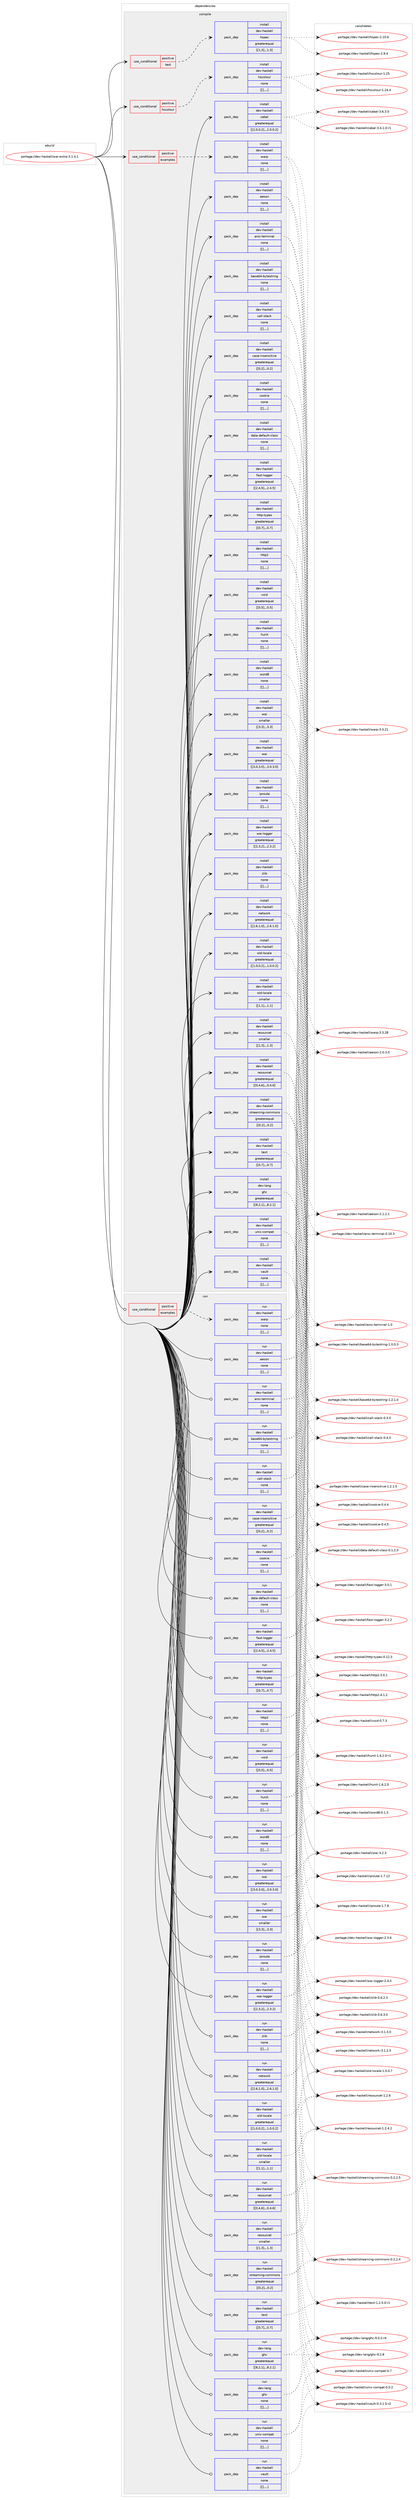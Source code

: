 digraph prolog {

# *************
# Graph options
# *************

newrank=true;
concentrate=true;
compound=true;
graph [rankdir=LR,fontname=Helvetica,fontsize=10,ranksep=1.5];#, ranksep=2.5, nodesep=0.2];
edge  [arrowhead=vee];
node  [fontname=Helvetica,fontsize=10];

# **********
# The ebuild
# **********

subgraph cluster_leftcol {
color=gray;
label=<<i>ebuild</i>>;
id [label="portage://dev-haskell/wai-extra-3.1.4.1", color=red, width=4, href="../dev-haskell/wai-extra-3.1.4.1.svg"];
}

# ****************
# The dependencies
# ****************

subgraph cluster_midcol {
color=gray;
label=<<i>dependencies</i>>;
subgraph cluster_compile {
fillcolor="#eeeeee";
style=filled;
label=<<i>compile</i>>;
subgraph cond21728 {
dependency91361 [label=<<TABLE BORDER="0" CELLBORDER="1" CELLSPACING="0" CELLPADDING="4"><TR><TD ROWSPAN="3" CELLPADDING="10">use_conditional</TD></TR><TR><TD>positive</TD></TR><TR><TD>examples</TD></TR></TABLE>>, shape=none, color=red];
subgraph pack68585 {
dependency91362 [label=<<TABLE BORDER="0" CELLBORDER="1" CELLSPACING="0" CELLPADDING="4" WIDTH="220"><TR><TD ROWSPAN="6" CELLPADDING="30">pack_dep</TD></TR><TR><TD WIDTH="110">install</TD></TR><TR><TD>dev-haskell</TD></TR><TR><TD>warp</TD></TR><TR><TD>none</TD></TR><TR><TD>[[],,,,]</TD></TR></TABLE>>, shape=none, color=blue];
}
dependency91361:e -> dependency91362:w [weight=20,style="dashed",arrowhead="vee"];
}
id:e -> dependency91361:w [weight=20,style="solid",arrowhead="vee"];
subgraph cond21729 {
dependency91363 [label=<<TABLE BORDER="0" CELLBORDER="1" CELLSPACING="0" CELLPADDING="4"><TR><TD ROWSPAN="3" CELLPADDING="10">use_conditional</TD></TR><TR><TD>positive</TD></TR><TR><TD>hscolour</TD></TR></TABLE>>, shape=none, color=red];
subgraph pack68586 {
dependency91364 [label=<<TABLE BORDER="0" CELLBORDER="1" CELLSPACING="0" CELLPADDING="4" WIDTH="220"><TR><TD ROWSPAN="6" CELLPADDING="30">pack_dep</TD></TR><TR><TD WIDTH="110">install</TD></TR><TR><TD>dev-haskell</TD></TR><TR><TD>hscolour</TD></TR><TR><TD>none</TD></TR><TR><TD>[[],,,,]</TD></TR></TABLE>>, shape=none, color=blue];
}
dependency91363:e -> dependency91364:w [weight=20,style="dashed",arrowhead="vee"];
}
id:e -> dependency91363:w [weight=20,style="solid",arrowhead="vee"];
subgraph cond21730 {
dependency91365 [label=<<TABLE BORDER="0" CELLBORDER="1" CELLSPACING="0" CELLPADDING="4"><TR><TD ROWSPAN="3" CELLPADDING="10">use_conditional</TD></TR><TR><TD>positive</TD></TR><TR><TD>test</TD></TR></TABLE>>, shape=none, color=red];
subgraph pack68587 {
dependency91366 [label=<<TABLE BORDER="0" CELLBORDER="1" CELLSPACING="0" CELLPADDING="4" WIDTH="220"><TR><TD ROWSPAN="6" CELLPADDING="30">pack_dep</TD></TR><TR><TD WIDTH="110">install</TD></TR><TR><TD>dev-haskell</TD></TR><TR><TD>hspec</TD></TR><TR><TD>greaterequal</TD></TR><TR><TD>[[1,3],,,1.3]</TD></TR></TABLE>>, shape=none, color=blue];
}
dependency91365:e -> dependency91366:w [weight=20,style="dashed",arrowhead="vee"];
}
id:e -> dependency91365:w [weight=20,style="solid",arrowhead="vee"];
subgraph pack68588 {
dependency91367 [label=<<TABLE BORDER="0" CELLBORDER="1" CELLSPACING="0" CELLPADDING="4" WIDTH="220"><TR><TD ROWSPAN="6" CELLPADDING="30">pack_dep</TD></TR><TR><TD WIDTH="110">install</TD></TR><TR><TD>dev-haskell</TD></TR><TR><TD>aeson</TD></TR><TR><TD>none</TD></TR><TR><TD>[[],,,,]</TD></TR></TABLE>>, shape=none, color=blue];
}
id:e -> dependency91367:w [weight=20,style="solid",arrowhead="vee"];
subgraph pack68589 {
dependency91368 [label=<<TABLE BORDER="0" CELLBORDER="1" CELLSPACING="0" CELLPADDING="4" WIDTH="220"><TR><TD ROWSPAN="6" CELLPADDING="30">pack_dep</TD></TR><TR><TD WIDTH="110">install</TD></TR><TR><TD>dev-haskell</TD></TR><TR><TD>ansi-terminal</TD></TR><TR><TD>none</TD></TR><TR><TD>[[],,,,]</TD></TR></TABLE>>, shape=none, color=blue];
}
id:e -> dependency91368:w [weight=20,style="solid",arrowhead="vee"];
subgraph pack68590 {
dependency91369 [label=<<TABLE BORDER="0" CELLBORDER="1" CELLSPACING="0" CELLPADDING="4" WIDTH="220"><TR><TD ROWSPAN="6" CELLPADDING="30">pack_dep</TD></TR><TR><TD WIDTH="110">install</TD></TR><TR><TD>dev-haskell</TD></TR><TR><TD>base64-bytestring</TD></TR><TR><TD>none</TD></TR><TR><TD>[[],,,,]</TD></TR></TABLE>>, shape=none, color=blue];
}
id:e -> dependency91369:w [weight=20,style="solid",arrowhead="vee"];
subgraph pack68591 {
dependency91370 [label=<<TABLE BORDER="0" CELLBORDER="1" CELLSPACING="0" CELLPADDING="4" WIDTH="220"><TR><TD ROWSPAN="6" CELLPADDING="30">pack_dep</TD></TR><TR><TD WIDTH="110">install</TD></TR><TR><TD>dev-haskell</TD></TR><TR><TD>cabal</TD></TR><TR><TD>greaterequal</TD></TR><TR><TD>[[2,0,0,2],,,2.0.0.2]</TD></TR></TABLE>>, shape=none, color=blue];
}
id:e -> dependency91370:w [weight=20,style="solid",arrowhead="vee"];
subgraph pack68592 {
dependency91371 [label=<<TABLE BORDER="0" CELLBORDER="1" CELLSPACING="0" CELLPADDING="4" WIDTH="220"><TR><TD ROWSPAN="6" CELLPADDING="30">pack_dep</TD></TR><TR><TD WIDTH="110">install</TD></TR><TR><TD>dev-haskell</TD></TR><TR><TD>call-stack</TD></TR><TR><TD>none</TD></TR><TR><TD>[[],,,,]</TD></TR></TABLE>>, shape=none, color=blue];
}
id:e -> dependency91371:w [weight=20,style="solid",arrowhead="vee"];
subgraph pack68593 {
dependency91372 [label=<<TABLE BORDER="0" CELLBORDER="1" CELLSPACING="0" CELLPADDING="4" WIDTH="220"><TR><TD ROWSPAN="6" CELLPADDING="30">pack_dep</TD></TR><TR><TD WIDTH="110">install</TD></TR><TR><TD>dev-haskell</TD></TR><TR><TD>case-insensitive</TD></TR><TR><TD>greaterequal</TD></TR><TR><TD>[[0,2],,,0.2]</TD></TR></TABLE>>, shape=none, color=blue];
}
id:e -> dependency91372:w [weight=20,style="solid",arrowhead="vee"];
subgraph pack68594 {
dependency91373 [label=<<TABLE BORDER="0" CELLBORDER="1" CELLSPACING="0" CELLPADDING="4" WIDTH="220"><TR><TD ROWSPAN="6" CELLPADDING="30">pack_dep</TD></TR><TR><TD WIDTH="110">install</TD></TR><TR><TD>dev-haskell</TD></TR><TR><TD>cookie</TD></TR><TR><TD>none</TD></TR><TR><TD>[[],,,,]</TD></TR></TABLE>>, shape=none, color=blue];
}
id:e -> dependency91373:w [weight=20,style="solid",arrowhead="vee"];
subgraph pack68595 {
dependency91374 [label=<<TABLE BORDER="0" CELLBORDER="1" CELLSPACING="0" CELLPADDING="4" WIDTH="220"><TR><TD ROWSPAN="6" CELLPADDING="30">pack_dep</TD></TR><TR><TD WIDTH="110">install</TD></TR><TR><TD>dev-haskell</TD></TR><TR><TD>data-default-class</TD></TR><TR><TD>none</TD></TR><TR><TD>[[],,,,]</TD></TR></TABLE>>, shape=none, color=blue];
}
id:e -> dependency91374:w [weight=20,style="solid",arrowhead="vee"];
subgraph pack68596 {
dependency91375 [label=<<TABLE BORDER="0" CELLBORDER="1" CELLSPACING="0" CELLPADDING="4" WIDTH="220"><TR><TD ROWSPAN="6" CELLPADDING="30">pack_dep</TD></TR><TR><TD WIDTH="110">install</TD></TR><TR><TD>dev-haskell</TD></TR><TR><TD>fast-logger</TD></TR><TR><TD>greaterequal</TD></TR><TR><TD>[[2,4,5],,,2.4.5]</TD></TR></TABLE>>, shape=none, color=blue];
}
id:e -> dependency91375:w [weight=20,style="solid",arrowhead="vee"];
subgraph pack68597 {
dependency91376 [label=<<TABLE BORDER="0" CELLBORDER="1" CELLSPACING="0" CELLPADDING="4" WIDTH="220"><TR><TD ROWSPAN="6" CELLPADDING="30">pack_dep</TD></TR><TR><TD WIDTH="110">install</TD></TR><TR><TD>dev-haskell</TD></TR><TR><TD>http-types</TD></TR><TR><TD>greaterequal</TD></TR><TR><TD>[[0,7],,,0.7]</TD></TR></TABLE>>, shape=none, color=blue];
}
id:e -> dependency91376:w [weight=20,style="solid",arrowhead="vee"];
subgraph pack68598 {
dependency91377 [label=<<TABLE BORDER="0" CELLBORDER="1" CELLSPACING="0" CELLPADDING="4" WIDTH="220"><TR><TD ROWSPAN="6" CELLPADDING="30">pack_dep</TD></TR><TR><TD WIDTH="110">install</TD></TR><TR><TD>dev-haskell</TD></TR><TR><TD>http2</TD></TR><TR><TD>none</TD></TR><TR><TD>[[],,,,]</TD></TR></TABLE>>, shape=none, color=blue];
}
id:e -> dependency91377:w [weight=20,style="solid",arrowhead="vee"];
subgraph pack68599 {
dependency91378 [label=<<TABLE BORDER="0" CELLBORDER="1" CELLSPACING="0" CELLPADDING="4" WIDTH="220"><TR><TD ROWSPAN="6" CELLPADDING="30">pack_dep</TD></TR><TR><TD WIDTH="110">install</TD></TR><TR><TD>dev-haskell</TD></TR><TR><TD>hunit</TD></TR><TR><TD>none</TD></TR><TR><TD>[[],,,,]</TD></TR></TABLE>>, shape=none, color=blue];
}
id:e -> dependency91378:w [weight=20,style="solid",arrowhead="vee"];
subgraph pack68600 {
dependency91379 [label=<<TABLE BORDER="0" CELLBORDER="1" CELLSPACING="0" CELLPADDING="4" WIDTH="220"><TR><TD ROWSPAN="6" CELLPADDING="30">pack_dep</TD></TR><TR><TD WIDTH="110">install</TD></TR><TR><TD>dev-haskell</TD></TR><TR><TD>iproute</TD></TR><TR><TD>none</TD></TR><TR><TD>[[],,,,]</TD></TR></TABLE>>, shape=none, color=blue];
}
id:e -> dependency91379:w [weight=20,style="solid",arrowhead="vee"];
subgraph pack68601 {
dependency91380 [label=<<TABLE BORDER="0" CELLBORDER="1" CELLSPACING="0" CELLPADDING="4" WIDTH="220"><TR><TD ROWSPAN="6" CELLPADDING="30">pack_dep</TD></TR><TR><TD WIDTH="110">install</TD></TR><TR><TD>dev-haskell</TD></TR><TR><TD>network</TD></TR><TR><TD>greaterequal</TD></TR><TR><TD>[[2,6,1,0],,,2.6.1.0]</TD></TR></TABLE>>, shape=none, color=blue];
}
id:e -> dependency91380:w [weight=20,style="solid",arrowhead="vee"];
subgraph pack68602 {
dependency91381 [label=<<TABLE BORDER="0" CELLBORDER="1" CELLSPACING="0" CELLPADDING="4" WIDTH="220"><TR><TD ROWSPAN="6" CELLPADDING="30">pack_dep</TD></TR><TR><TD WIDTH="110">install</TD></TR><TR><TD>dev-haskell</TD></TR><TR><TD>old-locale</TD></TR><TR><TD>greaterequal</TD></TR><TR><TD>[[1,0,0,2],,,1.0.0.2]</TD></TR></TABLE>>, shape=none, color=blue];
}
id:e -> dependency91381:w [weight=20,style="solid",arrowhead="vee"];
subgraph pack68603 {
dependency91382 [label=<<TABLE BORDER="0" CELLBORDER="1" CELLSPACING="0" CELLPADDING="4" WIDTH="220"><TR><TD ROWSPAN="6" CELLPADDING="30">pack_dep</TD></TR><TR><TD WIDTH="110">install</TD></TR><TR><TD>dev-haskell</TD></TR><TR><TD>old-locale</TD></TR><TR><TD>smaller</TD></TR><TR><TD>[[1,1],,,1.1]</TD></TR></TABLE>>, shape=none, color=blue];
}
id:e -> dependency91382:w [weight=20,style="solid",arrowhead="vee"];
subgraph pack68604 {
dependency91383 [label=<<TABLE BORDER="0" CELLBORDER="1" CELLSPACING="0" CELLPADDING="4" WIDTH="220"><TR><TD ROWSPAN="6" CELLPADDING="30">pack_dep</TD></TR><TR><TD WIDTH="110">install</TD></TR><TR><TD>dev-haskell</TD></TR><TR><TD>resourcet</TD></TR><TR><TD>greaterequal</TD></TR><TR><TD>[[0,4,6],,,0.4.6]</TD></TR></TABLE>>, shape=none, color=blue];
}
id:e -> dependency91383:w [weight=20,style="solid",arrowhead="vee"];
subgraph pack68605 {
dependency91384 [label=<<TABLE BORDER="0" CELLBORDER="1" CELLSPACING="0" CELLPADDING="4" WIDTH="220"><TR><TD ROWSPAN="6" CELLPADDING="30">pack_dep</TD></TR><TR><TD WIDTH="110">install</TD></TR><TR><TD>dev-haskell</TD></TR><TR><TD>resourcet</TD></TR><TR><TD>smaller</TD></TR><TR><TD>[[1,3],,,1.3]</TD></TR></TABLE>>, shape=none, color=blue];
}
id:e -> dependency91384:w [weight=20,style="solid",arrowhead="vee"];
subgraph pack68606 {
dependency91385 [label=<<TABLE BORDER="0" CELLBORDER="1" CELLSPACING="0" CELLPADDING="4" WIDTH="220"><TR><TD ROWSPAN="6" CELLPADDING="30">pack_dep</TD></TR><TR><TD WIDTH="110">install</TD></TR><TR><TD>dev-haskell</TD></TR><TR><TD>streaming-commons</TD></TR><TR><TD>greaterequal</TD></TR><TR><TD>[[0,2],,,0.2]</TD></TR></TABLE>>, shape=none, color=blue];
}
id:e -> dependency91385:w [weight=20,style="solid",arrowhead="vee"];
subgraph pack68607 {
dependency91386 [label=<<TABLE BORDER="0" CELLBORDER="1" CELLSPACING="0" CELLPADDING="4" WIDTH="220"><TR><TD ROWSPAN="6" CELLPADDING="30">pack_dep</TD></TR><TR><TD WIDTH="110">install</TD></TR><TR><TD>dev-haskell</TD></TR><TR><TD>text</TD></TR><TR><TD>greaterequal</TD></TR><TR><TD>[[0,7],,,0.7]</TD></TR></TABLE>>, shape=none, color=blue];
}
id:e -> dependency91386:w [weight=20,style="solid",arrowhead="vee"];
subgraph pack68608 {
dependency91387 [label=<<TABLE BORDER="0" CELLBORDER="1" CELLSPACING="0" CELLPADDING="4" WIDTH="220"><TR><TD ROWSPAN="6" CELLPADDING="30">pack_dep</TD></TR><TR><TD WIDTH="110">install</TD></TR><TR><TD>dev-haskell</TD></TR><TR><TD>unix-compat</TD></TR><TR><TD>none</TD></TR><TR><TD>[[],,,,]</TD></TR></TABLE>>, shape=none, color=blue];
}
id:e -> dependency91387:w [weight=20,style="solid",arrowhead="vee"];
subgraph pack68609 {
dependency91388 [label=<<TABLE BORDER="0" CELLBORDER="1" CELLSPACING="0" CELLPADDING="4" WIDTH="220"><TR><TD ROWSPAN="6" CELLPADDING="30">pack_dep</TD></TR><TR><TD WIDTH="110">install</TD></TR><TR><TD>dev-haskell</TD></TR><TR><TD>vault</TD></TR><TR><TD>none</TD></TR><TR><TD>[[],,,,]</TD></TR></TABLE>>, shape=none, color=blue];
}
id:e -> dependency91388:w [weight=20,style="solid",arrowhead="vee"];
subgraph pack68610 {
dependency91389 [label=<<TABLE BORDER="0" CELLBORDER="1" CELLSPACING="0" CELLPADDING="4" WIDTH="220"><TR><TD ROWSPAN="6" CELLPADDING="30">pack_dep</TD></TR><TR><TD WIDTH="110">install</TD></TR><TR><TD>dev-haskell</TD></TR><TR><TD>void</TD></TR><TR><TD>greaterequal</TD></TR><TR><TD>[[0,5],,,0.5]</TD></TR></TABLE>>, shape=none, color=blue];
}
id:e -> dependency91389:w [weight=20,style="solid",arrowhead="vee"];
subgraph pack68611 {
dependency91390 [label=<<TABLE BORDER="0" CELLBORDER="1" CELLSPACING="0" CELLPADDING="4" WIDTH="220"><TR><TD ROWSPAN="6" CELLPADDING="30">pack_dep</TD></TR><TR><TD WIDTH="110">install</TD></TR><TR><TD>dev-haskell</TD></TR><TR><TD>wai</TD></TR><TR><TD>greaterequal</TD></TR><TR><TD>[[3,0,3,0],,,3.0.3.0]</TD></TR></TABLE>>, shape=none, color=blue];
}
id:e -> dependency91390:w [weight=20,style="solid",arrowhead="vee"];
subgraph pack68612 {
dependency91391 [label=<<TABLE BORDER="0" CELLBORDER="1" CELLSPACING="0" CELLPADDING="4" WIDTH="220"><TR><TD ROWSPAN="6" CELLPADDING="30">pack_dep</TD></TR><TR><TD WIDTH="110">install</TD></TR><TR><TD>dev-haskell</TD></TR><TR><TD>wai</TD></TR><TR><TD>smaller</TD></TR><TR><TD>[[3,3],,,3.3]</TD></TR></TABLE>>, shape=none, color=blue];
}
id:e -> dependency91391:w [weight=20,style="solid",arrowhead="vee"];
subgraph pack68613 {
dependency91392 [label=<<TABLE BORDER="0" CELLBORDER="1" CELLSPACING="0" CELLPADDING="4" WIDTH="220"><TR><TD ROWSPAN="6" CELLPADDING="30">pack_dep</TD></TR><TR><TD WIDTH="110">install</TD></TR><TR><TD>dev-haskell</TD></TR><TR><TD>wai-logger</TD></TR><TR><TD>greaterequal</TD></TR><TR><TD>[[2,3,2],,,2.3.2]</TD></TR></TABLE>>, shape=none, color=blue];
}
id:e -> dependency91392:w [weight=20,style="solid",arrowhead="vee"];
subgraph pack68614 {
dependency91393 [label=<<TABLE BORDER="0" CELLBORDER="1" CELLSPACING="0" CELLPADDING="4" WIDTH="220"><TR><TD ROWSPAN="6" CELLPADDING="30">pack_dep</TD></TR><TR><TD WIDTH="110">install</TD></TR><TR><TD>dev-haskell</TD></TR><TR><TD>word8</TD></TR><TR><TD>none</TD></TR><TR><TD>[[],,,,]</TD></TR></TABLE>>, shape=none, color=blue];
}
id:e -> dependency91393:w [weight=20,style="solid",arrowhead="vee"];
subgraph pack68615 {
dependency91394 [label=<<TABLE BORDER="0" CELLBORDER="1" CELLSPACING="0" CELLPADDING="4" WIDTH="220"><TR><TD ROWSPAN="6" CELLPADDING="30">pack_dep</TD></TR><TR><TD WIDTH="110">install</TD></TR><TR><TD>dev-haskell</TD></TR><TR><TD>zlib</TD></TR><TR><TD>none</TD></TR><TR><TD>[[],,,,]</TD></TR></TABLE>>, shape=none, color=blue];
}
id:e -> dependency91394:w [weight=20,style="solid",arrowhead="vee"];
subgraph pack68616 {
dependency91395 [label=<<TABLE BORDER="0" CELLBORDER="1" CELLSPACING="0" CELLPADDING="4" WIDTH="220"><TR><TD ROWSPAN="6" CELLPADDING="30">pack_dep</TD></TR><TR><TD WIDTH="110">install</TD></TR><TR><TD>dev-lang</TD></TR><TR><TD>ghc</TD></TR><TR><TD>greaterequal</TD></TR><TR><TD>[[8,2,1],,,8.2.1]</TD></TR></TABLE>>, shape=none, color=blue];
}
id:e -> dependency91395:w [weight=20,style="solid",arrowhead="vee"];
}
subgraph cluster_compileandrun {
fillcolor="#eeeeee";
style=filled;
label=<<i>compile and run</i>>;
}
subgraph cluster_run {
fillcolor="#eeeeee";
style=filled;
label=<<i>run</i>>;
subgraph cond21731 {
dependency91396 [label=<<TABLE BORDER="0" CELLBORDER="1" CELLSPACING="0" CELLPADDING="4"><TR><TD ROWSPAN="3" CELLPADDING="10">use_conditional</TD></TR><TR><TD>positive</TD></TR><TR><TD>examples</TD></TR></TABLE>>, shape=none, color=red];
subgraph pack68617 {
dependency91397 [label=<<TABLE BORDER="0" CELLBORDER="1" CELLSPACING="0" CELLPADDING="4" WIDTH="220"><TR><TD ROWSPAN="6" CELLPADDING="30">pack_dep</TD></TR><TR><TD WIDTH="110">run</TD></TR><TR><TD>dev-haskell</TD></TR><TR><TD>warp</TD></TR><TR><TD>none</TD></TR><TR><TD>[[],,,,]</TD></TR></TABLE>>, shape=none, color=blue];
}
dependency91396:e -> dependency91397:w [weight=20,style="dashed",arrowhead="vee"];
}
id:e -> dependency91396:w [weight=20,style="solid",arrowhead="odot"];
subgraph pack68618 {
dependency91398 [label=<<TABLE BORDER="0" CELLBORDER="1" CELLSPACING="0" CELLPADDING="4" WIDTH="220"><TR><TD ROWSPAN="6" CELLPADDING="30">pack_dep</TD></TR><TR><TD WIDTH="110">run</TD></TR><TR><TD>dev-haskell</TD></TR><TR><TD>aeson</TD></TR><TR><TD>none</TD></TR><TR><TD>[[],,,,]</TD></TR></TABLE>>, shape=none, color=blue];
}
id:e -> dependency91398:w [weight=20,style="solid",arrowhead="odot"];
subgraph pack68619 {
dependency91399 [label=<<TABLE BORDER="0" CELLBORDER="1" CELLSPACING="0" CELLPADDING="4" WIDTH="220"><TR><TD ROWSPAN="6" CELLPADDING="30">pack_dep</TD></TR><TR><TD WIDTH="110">run</TD></TR><TR><TD>dev-haskell</TD></TR><TR><TD>ansi-terminal</TD></TR><TR><TD>none</TD></TR><TR><TD>[[],,,,]</TD></TR></TABLE>>, shape=none, color=blue];
}
id:e -> dependency91399:w [weight=20,style="solid",arrowhead="odot"];
subgraph pack68620 {
dependency91400 [label=<<TABLE BORDER="0" CELLBORDER="1" CELLSPACING="0" CELLPADDING="4" WIDTH="220"><TR><TD ROWSPAN="6" CELLPADDING="30">pack_dep</TD></TR><TR><TD WIDTH="110">run</TD></TR><TR><TD>dev-haskell</TD></TR><TR><TD>base64-bytestring</TD></TR><TR><TD>none</TD></TR><TR><TD>[[],,,,]</TD></TR></TABLE>>, shape=none, color=blue];
}
id:e -> dependency91400:w [weight=20,style="solid",arrowhead="odot"];
subgraph pack68621 {
dependency91401 [label=<<TABLE BORDER="0" CELLBORDER="1" CELLSPACING="0" CELLPADDING="4" WIDTH="220"><TR><TD ROWSPAN="6" CELLPADDING="30">pack_dep</TD></TR><TR><TD WIDTH="110">run</TD></TR><TR><TD>dev-haskell</TD></TR><TR><TD>call-stack</TD></TR><TR><TD>none</TD></TR><TR><TD>[[],,,,]</TD></TR></TABLE>>, shape=none, color=blue];
}
id:e -> dependency91401:w [weight=20,style="solid",arrowhead="odot"];
subgraph pack68622 {
dependency91402 [label=<<TABLE BORDER="0" CELLBORDER="1" CELLSPACING="0" CELLPADDING="4" WIDTH="220"><TR><TD ROWSPAN="6" CELLPADDING="30">pack_dep</TD></TR><TR><TD WIDTH="110">run</TD></TR><TR><TD>dev-haskell</TD></TR><TR><TD>case-insensitive</TD></TR><TR><TD>greaterequal</TD></TR><TR><TD>[[0,2],,,0.2]</TD></TR></TABLE>>, shape=none, color=blue];
}
id:e -> dependency91402:w [weight=20,style="solid",arrowhead="odot"];
subgraph pack68623 {
dependency91403 [label=<<TABLE BORDER="0" CELLBORDER="1" CELLSPACING="0" CELLPADDING="4" WIDTH="220"><TR><TD ROWSPAN="6" CELLPADDING="30">pack_dep</TD></TR><TR><TD WIDTH="110">run</TD></TR><TR><TD>dev-haskell</TD></TR><TR><TD>cookie</TD></TR><TR><TD>none</TD></TR><TR><TD>[[],,,,]</TD></TR></TABLE>>, shape=none, color=blue];
}
id:e -> dependency91403:w [weight=20,style="solid",arrowhead="odot"];
subgraph pack68624 {
dependency91404 [label=<<TABLE BORDER="0" CELLBORDER="1" CELLSPACING="0" CELLPADDING="4" WIDTH="220"><TR><TD ROWSPAN="6" CELLPADDING="30">pack_dep</TD></TR><TR><TD WIDTH="110">run</TD></TR><TR><TD>dev-haskell</TD></TR><TR><TD>data-default-class</TD></TR><TR><TD>none</TD></TR><TR><TD>[[],,,,]</TD></TR></TABLE>>, shape=none, color=blue];
}
id:e -> dependency91404:w [weight=20,style="solid",arrowhead="odot"];
subgraph pack68625 {
dependency91405 [label=<<TABLE BORDER="0" CELLBORDER="1" CELLSPACING="0" CELLPADDING="4" WIDTH="220"><TR><TD ROWSPAN="6" CELLPADDING="30">pack_dep</TD></TR><TR><TD WIDTH="110">run</TD></TR><TR><TD>dev-haskell</TD></TR><TR><TD>fast-logger</TD></TR><TR><TD>greaterequal</TD></TR><TR><TD>[[2,4,5],,,2.4.5]</TD></TR></TABLE>>, shape=none, color=blue];
}
id:e -> dependency91405:w [weight=20,style="solid",arrowhead="odot"];
subgraph pack68626 {
dependency91406 [label=<<TABLE BORDER="0" CELLBORDER="1" CELLSPACING="0" CELLPADDING="4" WIDTH="220"><TR><TD ROWSPAN="6" CELLPADDING="30">pack_dep</TD></TR><TR><TD WIDTH="110">run</TD></TR><TR><TD>dev-haskell</TD></TR><TR><TD>http-types</TD></TR><TR><TD>greaterequal</TD></TR><TR><TD>[[0,7],,,0.7]</TD></TR></TABLE>>, shape=none, color=blue];
}
id:e -> dependency91406:w [weight=20,style="solid",arrowhead="odot"];
subgraph pack68627 {
dependency91407 [label=<<TABLE BORDER="0" CELLBORDER="1" CELLSPACING="0" CELLPADDING="4" WIDTH="220"><TR><TD ROWSPAN="6" CELLPADDING="30">pack_dep</TD></TR><TR><TD WIDTH="110">run</TD></TR><TR><TD>dev-haskell</TD></TR><TR><TD>http2</TD></TR><TR><TD>none</TD></TR><TR><TD>[[],,,,]</TD></TR></TABLE>>, shape=none, color=blue];
}
id:e -> dependency91407:w [weight=20,style="solid",arrowhead="odot"];
subgraph pack68628 {
dependency91408 [label=<<TABLE BORDER="0" CELLBORDER="1" CELLSPACING="0" CELLPADDING="4" WIDTH="220"><TR><TD ROWSPAN="6" CELLPADDING="30">pack_dep</TD></TR><TR><TD WIDTH="110">run</TD></TR><TR><TD>dev-haskell</TD></TR><TR><TD>hunit</TD></TR><TR><TD>none</TD></TR><TR><TD>[[],,,,]</TD></TR></TABLE>>, shape=none, color=blue];
}
id:e -> dependency91408:w [weight=20,style="solid",arrowhead="odot"];
subgraph pack68629 {
dependency91409 [label=<<TABLE BORDER="0" CELLBORDER="1" CELLSPACING="0" CELLPADDING="4" WIDTH="220"><TR><TD ROWSPAN="6" CELLPADDING="30">pack_dep</TD></TR><TR><TD WIDTH="110">run</TD></TR><TR><TD>dev-haskell</TD></TR><TR><TD>iproute</TD></TR><TR><TD>none</TD></TR><TR><TD>[[],,,,]</TD></TR></TABLE>>, shape=none, color=blue];
}
id:e -> dependency91409:w [weight=20,style="solid",arrowhead="odot"];
subgraph pack68630 {
dependency91410 [label=<<TABLE BORDER="0" CELLBORDER="1" CELLSPACING="0" CELLPADDING="4" WIDTH="220"><TR><TD ROWSPAN="6" CELLPADDING="30">pack_dep</TD></TR><TR><TD WIDTH="110">run</TD></TR><TR><TD>dev-haskell</TD></TR><TR><TD>network</TD></TR><TR><TD>greaterequal</TD></TR><TR><TD>[[2,6,1,0],,,2.6.1.0]</TD></TR></TABLE>>, shape=none, color=blue];
}
id:e -> dependency91410:w [weight=20,style="solid",arrowhead="odot"];
subgraph pack68631 {
dependency91411 [label=<<TABLE BORDER="0" CELLBORDER="1" CELLSPACING="0" CELLPADDING="4" WIDTH="220"><TR><TD ROWSPAN="6" CELLPADDING="30">pack_dep</TD></TR><TR><TD WIDTH="110">run</TD></TR><TR><TD>dev-haskell</TD></TR><TR><TD>old-locale</TD></TR><TR><TD>greaterequal</TD></TR><TR><TD>[[1,0,0,2],,,1.0.0.2]</TD></TR></TABLE>>, shape=none, color=blue];
}
id:e -> dependency91411:w [weight=20,style="solid",arrowhead="odot"];
subgraph pack68632 {
dependency91412 [label=<<TABLE BORDER="0" CELLBORDER="1" CELLSPACING="0" CELLPADDING="4" WIDTH="220"><TR><TD ROWSPAN="6" CELLPADDING="30">pack_dep</TD></TR><TR><TD WIDTH="110">run</TD></TR><TR><TD>dev-haskell</TD></TR><TR><TD>old-locale</TD></TR><TR><TD>smaller</TD></TR><TR><TD>[[1,1],,,1.1]</TD></TR></TABLE>>, shape=none, color=blue];
}
id:e -> dependency91412:w [weight=20,style="solid",arrowhead="odot"];
subgraph pack68633 {
dependency91413 [label=<<TABLE BORDER="0" CELLBORDER="1" CELLSPACING="0" CELLPADDING="4" WIDTH="220"><TR><TD ROWSPAN="6" CELLPADDING="30">pack_dep</TD></TR><TR><TD WIDTH="110">run</TD></TR><TR><TD>dev-haskell</TD></TR><TR><TD>resourcet</TD></TR><TR><TD>greaterequal</TD></TR><TR><TD>[[0,4,6],,,0.4.6]</TD></TR></TABLE>>, shape=none, color=blue];
}
id:e -> dependency91413:w [weight=20,style="solid",arrowhead="odot"];
subgraph pack68634 {
dependency91414 [label=<<TABLE BORDER="0" CELLBORDER="1" CELLSPACING="0" CELLPADDING="4" WIDTH="220"><TR><TD ROWSPAN="6" CELLPADDING="30">pack_dep</TD></TR><TR><TD WIDTH="110">run</TD></TR><TR><TD>dev-haskell</TD></TR><TR><TD>resourcet</TD></TR><TR><TD>smaller</TD></TR><TR><TD>[[1,3],,,1.3]</TD></TR></TABLE>>, shape=none, color=blue];
}
id:e -> dependency91414:w [weight=20,style="solid",arrowhead="odot"];
subgraph pack68635 {
dependency91415 [label=<<TABLE BORDER="0" CELLBORDER="1" CELLSPACING="0" CELLPADDING="4" WIDTH="220"><TR><TD ROWSPAN="6" CELLPADDING="30">pack_dep</TD></TR><TR><TD WIDTH="110">run</TD></TR><TR><TD>dev-haskell</TD></TR><TR><TD>streaming-commons</TD></TR><TR><TD>greaterequal</TD></TR><TR><TD>[[0,2],,,0.2]</TD></TR></TABLE>>, shape=none, color=blue];
}
id:e -> dependency91415:w [weight=20,style="solid",arrowhead="odot"];
subgraph pack68636 {
dependency91416 [label=<<TABLE BORDER="0" CELLBORDER="1" CELLSPACING="0" CELLPADDING="4" WIDTH="220"><TR><TD ROWSPAN="6" CELLPADDING="30">pack_dep</TD></TR><TR><TD WIDTH="110">run</TD></TR><TR><TD>dev-haskell</TD></TR><TR><TD>text</TD></TR><TR><TD>greaterequal</TD></TR><TR><TD>[[0,7],,,0.7]</TD></TR></TABLE>>, shape=none, color=blue];
}
id:e -> dependency91416:w [weight=20,style="solid",arrowhead="odot"];
subgraph pack68637 {
dependency91417 [label=<<TABLE BORDER="0" CELLBORDER="1" CELLSPACING="0" CELLPADDING="4" WIDTH="220"><TR><TD ROWSPAN="6" CELLPADDING="30">pack_dep</TD></TR><TR><TD WIDTH="110">run</TD></TR><TR><TD>dev-haskell</TD></TR><TR><TD>unix-compat</TD></TR><TR><TD>none</TD></TR><TR><TD>[[],,,,]</TD></TR></TABLE>>, shape=none, color=blue];
}
id:e -> dependency91417:w [weight=20,style="solid",arrowhead="odot"];
subgraph pack68638 {
dependency91418 [label=<<TABLE BORDER="0" CELLBORDER="1" CELLSPACING="0" CELLPADDING="4" WIDTH="220"><TR><TD ROWSPAN="6" CELLPADDING="30">pack_dep</TD></TR><TR><TD WIDTH="110">run</TD></TR><TR><TD>dev-haskell</TD></TR><TR><TD>vault</TD></TR><TR><TD>none</TD></TR><TR><TD>[[],,,,]</TD></TR></TABLE>>, shape=none, color=blue];
}
id:e -> dependency91418:w [weight=20,style="solid",arrowhead="odot"];
subgraph pack68639 {
dependency91419 [label=<<TABLE BORDER="0" CELLBORDER="1" CELLSPACING="0" CELLPADDING="4" WIDTH="220"><TR><TD ROWSPAN="6" CELLPADDING="30">pack_dep</TD></TR><TR><TD WIDTH="110">run</TD></TR><TR><TD>dev-haskell</TD></TR><TR><TD>void</TD></TR><TR><TD>greaterequal</TD></TR><TR><TD>[[0,5],,,0.5]</TD></TR></TABLE>>, shape=none, color=blue];
}
id:e -> dependency91419:w [weight=20,style="solid",arrowhead="odot"];
subgraph pack68640 {
dependency91420 [label=<<TABLE BORDER="0" CELLBORDER="1" CELLSPACING="0" CELLPADDING="4" WIDTH="220"><TR><TD ROWSPAN="6" CELLPADDING="30">pack_dep</TD></TR><TR><TD WIDTH="110">run</TD></TR><TR><TD>dev-haskell</TD></TR><TR><TD>wai</TD></TR><TR><TD>greaterequal</TD></TR><TR><TD>[[3,0,3,0],,,3.0.3.0]</TD></TR></TABLE>>, shape=none, color=blue];
}
id:e -> dependency91420:w [weight=20,style="solid",arrowhead="odot"];
subgraph pack68641 {
dependency91421 [label=<<TABLE BORDER="0" CELLBORDER="1" CELLSPACING="0" CELLPADDING="4" WIDTH="220"><TR><TD ROWSPAN="6" CELLPADDING="30">pack_dep</TD></TR><TR><TD WIDTH="110">run</TD></TR><TR><TD>dev-haskell</TD></TR><TR><TD>wai</TD></TR><TR><TD>smaller</TD></TR><TR><TD>[[3,3],,,3.3]</TD></TR></TABLE>>, shape=none, color=blue];
}
id:e -> dependency91421:w [weight=20,style="solid",arrowhead="odot"];
subgraph pack68642 {
dependency91422 [label=<<TABLE BORDER="0" CELLBORDER="1" CELLSPACING="0" CELLPADDING="4" WIDTH="220"><TR><TD ROWSPAN="6" CELLPADDING="30">pack_dep</TD></TR><TR><TD WIDTH="110">run</TD></TR><TR><TD>dev-haskell</TD></TR><TR><TD>wai-logger</TD></TR><TR><TD>greaterequal</TD></TR><TR><TD>[[2,3,2],,,2.3.2]</TD></TR></TABLE>>, shape=none, color=blue];
}
id:e -> dependency91422:w [weight=20,style="solid",arrowhead="odot"];
subgraph pack68643 {
dependency91423 [label=<<TABLE BORDER="0" CELLBORDER="1" CELLSPACING="0" CELLPADDING="4" WIDTH="220"><TR><TD ROWSPAN="6" CELLPADDING="30">pack_dep</TD></TR><TR><TD WIDTH="110">run</TD></TR><TR><TD>dev-haskell</TD></TR><TR><TD>word8</TD></TR><TR><TD>none</TD></TR><TR><TD>[[],,,,]</TD></TR></TABLE>>, shape=none, color=blue];
}
id:e -> dependency91423:w [weight=20,style="solid",arrowhead="odot"];
subgraph pack68644 {
dependency91424 [label=<<TABLE BORDER="0" CELLBORDER="1" CELLSPACING="0" CELLPADDING="4" WIDTH="220"><TR><TD ROWSPAN="6" CELLPADDING="30">pack_dep</TD></TR><TR><TD WIDTH="110">run</TD></TR><TR><TD>dev-haskell</TD></TR><TR><TD>zlib</TD></TR><TR><TD>none</TD></TR><TR><TD>[[],,,,]</TD></TR></TABLE>>, shape=none, color=blue];
}
id:e -> dependency91424:w [weight=20,style="solid",arrowhead="odot"];
subgraph pack68645 {
dependency91425 [label=<<TABLE BORDER="0" CELLBORDER="1" CELLSPACING="0" CELLPADDING="4" WIDTH="220"><TR><TD ROWSPAN="6" CELLPADDING="30">pack_dep</TD></TR><TR><TD WIDTH="110">run</TD></TR><TR><TD>dev-lang</TD></TR><TR><TD>ghc</TD></TR><TR><TD>greaterequal</TD></TR><TR><TD>[[8,2,1],,,8.2.1]</TD></TR></TABLE>>, shape=none, color=blue];
}
id:e -> dependency91425:w [weight=20,style="solid",arrowhead="odot"];
subgraph pack68646 {
dependency91426 [label=<<TABLE BORDER="0" CELLBORDER="1" CELLSPACING="0" CELLPADDING="4" WIDTH="220"><TR><TD ROWSPAN="6" CELLPADDING="30">pack_dep</TD></TR><TR><TD WIDTH="110">run</TD></TR><TR><TD>dev-lang</TD></TR><TR><TD>ghc</TD></TR><TR><TD>none</TD></TR><TR><TD>[[],,,,]</TD></TR></TABLE>>, shape=none, color=blue];
}
id:e -> dependency91426:w [weight=20,style="solid",arrowhead="odot"];
}
}

# **************
# The candidates
# **************

subgraph cluster_choices {
rank=same;
color=gray;
label=<<i>candidates</i>>;

subgraph choice68585 {
color=black;
nodesep=1;
choice1001011184510497115107101108108471199711411245514651465056 [label="portage://dev-haskell/warp-3.3.28", color=red, width=4,href="../dev-haskell/warp-3.3.28.svg"];
choice1001011184510497115107101108108471199711411245514651465049 [label="portage://dev-haskell/warp-3.3.21", color=red, width=4,href="../dev-haskell/warp-3.3.21.svg"];
dependency91362:e -> choice1001011184510497115107101108108471199711411245514651465056:w [style=dotted,weight="100"];
dependency91362:e -> choice1001011184510497115107101108108471199711411245514651465049:w [style=dotted,weight="100"];
}
subgraph choice68586 {
color=black;
nodesep=1;
choice100101118451049711510710110810847104115991111081111171144549465053 [label="portage://dev-haskell/hscolour-1.25", color=red, width=4,href="../dev-haskell/hscolour-1.25.svg"];
choice1001011184510497115107101108108471041159911110811111711445494650524652 [label="portage://dev-haskell/hscolour-1.24.4", color=red, width=4,href="../dev-haskell/hscolour-1.24.4.svg"];
dependency91364:e -> choice100101118451049711510710110810847104115991111081111171144549465053:w [style=dotted,weight="100"];
dependency91364:e -> choice1001011184510497115107101108108471041159911110811111711445494650524652:w [style=dotted,weight="100"];
}
subgraph choice68587 {
color=black;
nodesep=1;
choice1001011184510497115107101108108471041151121019945504649484654 [label="portage://dev-haskell/hspec-2.10.6", color=red, width=4,href="../dev-haskell/hspec-2.10.6.svg"];
choice10010111845104971151071011081084710411511210199455046574652 [label="portage://dev-haskell/hspec-2.9.4", color=red, width=4,href="../dev-haskell/hspec-2.9.4.svg"];
dependency91366:e -> choice1001011184510497115107101108108471041151121019945504649484654:w [style=dotted,weight="100"];
dependency91366:e -> choice10010111845104971151071011081084710411511210199455046574652:w [style=dotted,weight="100"];
}
subgraph choice68588 {
color=black;
nodesep=1;
choice100101118451049711510710110810847971011151111104550464946504649 [label="portage://dev-haskell/aeson-2.1.2.1", color=red, width=4,href="../dev-haskell/aeson-2.1.2.1.svg"];
choice100101118451049711510710110810847971011151111104550464846514648 [label="portage://dev-haskell/aeson-2.0.3.0", color=red, width=4,href="../dev-haskell/aeson-2.0.3.0.svg"];
dependency91367:e -> choice100101118451049711510710110810847971011151111104550464946504649:w [style=dotted,weight="100"];
dependency91367:e -> choice100101118451049711510710110810847971011151111104550464846514648:w [style=dotted,weight="100"];
}
subgraph choice68589 {
color=black;
nodesep=1;
choice10010111845104971151071011081084797110115105451161011141091051109710845494648 [label="portage://dev-haskell/ansi-terminal-1.0", color=red, width=4,href="../dev-haskell/ansi-terminal-1.0.svg"];
choice10010111845104971151071011081084797110115105451161011141091051109710845484649484651 [label="portage://dev-haskell/ansi-terminal-0.10.3", color=red, width=4,href="../dev-haskell/ansi-terminal-0.10.3.svg"];
dependency91368:e -> choice10010111845104971151071011081084797110115105451161011141091051109710845494648:w [style=dotted,weight="100"];
dependency91368:e -> choice10010111845104971151071011081084797110115105451161011141091051109710845484649484651:w [style=dotted,weight="100"];
}
subgraph choice68590 {
color=black;
nodesep=1;
choice1001011184510497115107101108108479897115101545245981211161011151161141051101034549465046494648 [label="portage://dev-haskell/base64-bytestring-1.2.1.0", color=red, width=4,href="../dev-haskell/base64-bytestring-1.2.1.0.svg"];
choice1001011184510497115107101108108479897115101545245981211161011151161141051101034549464846484651 [label="portage://dev-haskell/base64-bytestring-1.0.0.3", color=red, width=4,href="../dev-haskell/base64-bytestring-1.0.0.3.svg"];
dependency91369:e -> choice1001011184510497115107101108108479897115101545245981211161011151161141051101034549465046494648:w [style=dotted,weight="100"];
dependency91369:e -> choice1001011184510497115107101108108479897115101545245981211161011151161141051101034549464846484651:w [style=dotted,weight="100"];
}
subgraph choice68591 {
color=black;
nodesep=1;
choice100101118451049711510710110810847999798971084551465446514648 [label="portage://dev-haskell/cabal-3.6.3.0", color=red, width=4,href="../dev-haskell/cabal-3.6.3.0.svg"];
choice1001011184510497115107101108108479997989710845514652464946484511449 [label="portage://dev-haskell/cabal-3.4.1.0-r1", color=red, width=4,href="../dev-haskell/cabal-3.4.1.0-r1.svg"];
dependency91370:e -> choice100101118451049711510710110810847999798971084551465446514648:w [style=dotted,weight="100"];
dependency91370:e -> choice1001011184510497115107101108108479997989710845514652464946484511449:w [style=dotted,weight="100"];
}
subgraph choice68592 {
color=black;
nodesep=1;
choice1001011184510497115107101108108479997108108451151169799107454846524648 [label="portage://dev-haskell/call-stack-0.4.0", color=red, width=4,href="../dev-haskell/call-stack-0.4.0.svg"];
choice1001011184510497115107101108108479997108108451151169799107454846514648 [label="portage://dev-haskell/call-stack-0.3.0", color=red, width=4,href="../dev-haskell/call-stack-0.3.0.svg"];
dependency91371:e -> choice1001011184510497115107101108108479997108108451151169799107454846524648:w [style=dotted,weight="100"];
dependency91371:e -> choice1001011184510497115107101108108479997108108451151169799107454846514648:w [style=dotted,weight="100"];
}
subgraph choice68593 {
color=black;
nodesep=1;
choice1001011184510497115107101108108479997115101451051101151011101151051161051181014549465046494648 [label="portage://dev-haskell/case-insensitive-1.2.1.0", color=red, width=4,href="../dev-haskell/case-insensitive-1.2.1.0.svg"];
dependency91372:e -> choice1001011184510497115107101108108479997115101451051101151011101151051161051181014549465046494648:w [style=dotted,weight="100"];
}
subgraph choice68594 {
color=black;
nodesep=1;
choice10010111845104971151071011081084799111111107105101454846524653 [label="portage://dev-haskell/cookie-0.4.5", color=red, width=4,href="../dev-haskell/cookie-0.4.5.svg"];
choice10010111845104971151071011081084799111111107105101454846524652 [label="portage://dev-haskell/cookie-0.4.4", color=red, width=4,href="../dev-haskell/cookie-0.4.4.svg"];
dependency91373:e -> choice10010111845104971151071011081084799111111107105101454846524653:w [style=dotted,weight="100"];
dependency91373:e -> choice10010111845104971151071011081084799111111107105101454846524652:w [style=dotted,weight="100"];
}
subgraph choice68595 {
color=black;
nodesep=1;
choice100101118451049711510710110810847100971169745100101102971171081164599108971151154548464946504648 [label="portage://dev-haskell/data-default-class-0.1.2.0", color=red, width=4,href="../dev-haskell/data-default-class-0.1.2.0.svg"];
dependency91374:e -> choice100101118451049711510710110810847100971169745100101102971171081164599108971151154548464946504648:w [style=dotted,weight="100"];
}
subgraph choice68596 {
color=black;
nodesep=1;
choice1001011184510497115107101108108471029711511645108111103103101114455146504650 [label="portage://dev-haskell/fast-logger-3.2.2", color=red, width=4,href="../dev-haskell/fast-logger-3.2.2.svg"];
choice1001011184510497115107101108108471029711511645108111103103101114455146484649 [label="portage://dev-haskell/fast-logger-3.0.1", color=red, width=4,href="../dev-haskell/fast-logger-3.0.1.svg"];
dependency91375:e -> choice1001011184510497115107101108108471029711511645108111103103101114455146504650:w [style=dotted,weight="100"];
dependency91375:e -> choice1001011184510497115107101108108471029711511645108111103103101114455146484649:w [style=dotted,weight="100"];
}
subgraph choice68597 {
color=black;
nodesep=1;
choice1001011184510497115107101108108471041161161124511612111210111545484649504651 [label="portage://dev-haskell/http-types-0.12.3", color=red, width=4,href="../dev-haskell/http-types-0.12.3.svg"];
dependency91376:e -> choice1001011184510497115107101108108471041161161124511612111210111545484649504651:w [style=dotted,weight="100"];
}
subgraph choice68598 {
color=black;
nodesep=1;
choice10010111845104971151071011081084710411611611250455246494650 [label="portage://dev-haskell/http2-4.1.2", color=red, width=4,href="../dev-haskell/http2-4.1.2.svg"];
choice10010111845104971151071011081084710411611611250455146484649 [label="portage://dev-haskell/http2-3.0.1", color=red, width=4,href="../dev-haskell/http2-3.0.1.svg"];
dependency91377:e -> choice10010111845104971151071011081084710411611611250455246494650:w [style=dotted,weight="100"];
dependency91377:e -> choice10010111845104971151071011081084710411611611250455146484649:w [style=dotted,weight="100"];
}
subgraph choice68599 {
color=black;
nodesep=1;
choice10010111845104971151071011081084710411711010511645494654465046484511449 [label="portage://dev-haskell/hunit-1.6.2.0-r1", color=red, width=4,href="../dev-haskell/hunit-1.6.2.0-r1.svg"];
choice1001011184510497115107101108108471041171101051164549465446504648 [label="portage://dev-haskell/hunit-1.6.2.0", color=red, width=4,href="../dev-haskell/hunit-1.6.2.0.svg"];
dependency91378:e -> choice10010111845104971151071011081084710411711010511645494654465046484511449:w [style=dotted,weight="100"];
dependency91378:e -> choice1001011184510497115107101108108471041171101051164549465446504648:w [style=dotted,weight="100"];
}
subgraph choice68600 {
color=black;
nodesep=1;
choice10010111845104971151071011081084710511211411111711610145494655464950 [label="portage://dev-haskell/iproute-1.7.12", color=red, width=4,href="../dev-haskell/iproute-1.7.12.svg"];
choice100101118451049711510710110810847105112114111117116101454946554656 [label="portage://dev-haskell/iproute-1.7.8", color=red, width=4,href="../dev-haskell/iproute-1.7.8.svg"];
dependency91379:e -> choice10010111845104971151071011081084710511211411111711610145494655464950:w [style=dotted,weight="100"];
dependency91379:e -> choice100101118451049711510710110810847105112114111117116101454946554656:w [style=dotted,weight="100"];
}
subgraph choice68601 {
color=black;
nodesep=1;
choice1001011184510497115107101108108471101011161191111141074551464946514648 [label="portage://dev-haskell/network-3.1.3.0", color=red, width=4,href="../dev-haskell/network-3.1.3.0.svg"];
choice1001011184510497115107101108108471101011161191111141074551464946504653 [label="portage://dev-haskell/network-3.1.2.5", color=red, width=4,href="../dev-haskell/network-3.1.2.5.svg"];
dependency91380:e -> choice1001011184510497115107101108108471101011161191111141074551464946514648:w [style=dotted,weight="100"];
dependency91380:e -> choice1001011184510497115107101108108471101011161191111141074551464946504653:w [style=dotted,weight="100"];
}
subgraph choice68602 {
color=black;
nodesep=1;
choice1001011184510497115107101108108471111081004510811199971081014549464846484655 [label="portage://dev-haskell/old-locale-1.0.0.7", color=red, width=4,href="../dev-haskell/old-locale-1.0.0.7.svg"];
dependency91381:e -> choice1001011184510497115107101108108471111081004510811199971081014549464846484655:w [style=dotted,weight="100"];
}
subgraph choice68603 {
color=black;
nodesep=1;
choice1001011184510497115107101108108471111081004510811199971081014549464846484655 [label="portage://dev-haskell/old-locale-1.0.0.7", color=red, width=4,href="../dev-haskell/old-locale-1.0.0.7.svg"];
dependency91382:e -> choice1001011184510497115107101108108471111081004510811199971081014549464846484655:w [style=dotted,weight="100"];
}
subgraph choice68604 {
color=black;
nodesep=1;
choice10010111845104971151071011081084711410111511111711499101116454946504654 [label="portage://dev-haskell/resourcet-1.2.6", color=red, width=4,href="../dev-haskell/resourcet-1.2.6.svg"];
choice100101118451049711510710110810847114101115111117114991011164549465046524650 [label="portage://dev-haskell/resourcet-1.2.4.2", color=red, width=4,href="../dev-haskell/resourcet-1.2.4.2.svg"];
dependency91383:e -> choice10010111845104971151071011081084711410111511111711499101116454946504654:w [style=dotted,weight="100"];
dependency91383:e -> choice100101118451049711510710110810847114101115111117114991011164549465046524650:w [style=dotted,weight="100"];
}
subgraph choice68605 {
color=black;
nodesep=1;
choice10010111845104971151071011081084711410111511111711499101116454946504654 [label="portage://dev-haskell/resourcet-1.2.6", color=red, width=4,href="../dev-haskell/resourcet-1.2.6.svg"];
choice100101118451049711510710110810847114101115111117114991011164549465046524650 [label="portage://dev-haskell/resourcet-1.2.4.2", color=red, width=4,href="../dev-haskell/resourcet-1.2.4.2.svg"];
dependency91384:e -> choice10010111845104971151071011081084711410111511111711499101116454946504654:w [style=dotted,weight="100"];
dependency91384:e -> choice100101118451049711510710110810847114101115111117114991011164549465046524650:w [style=dotted,weight="100"];
}
subgraph choice68606 {
color=black;
nodesep=1;
choice1001011184510497115107101108108471151161141019710910511010345991111091091111101154548465046504653 [label="portage://dev-haskell/streaming-commons-0.2.2.5", color=red, width=4,href="../dev-haskell/streaming-commons-0.2.2.5.svg"];
choice1001011184510497115107101108108471151161141019710910511010345991111091091111101154548465046504652 [label="portage://dev-haskell/streaming-commons-0.2.2.4", color=red, width=4,href="../dev-haskell/streaming-commons-0.2.2.4.svg"];
dependency91385:e -> choice1001011184510497115107101108108471151161141019710910511010345991111091091111101154548465046504653:w [style=dotted,weight="100"];
dependency91385:e -> choice1001011184510497115107101108108471151161141019710910511010345991111091091111101154548465046504652:w [style=dotted,weight="100"];
}
subgraph choice68607 {
color=black;
nodesep=1;
choice10010111845104971151071011081084711610112011645494650465346484511449 [label="portage://dev-haskell/text-1.2.5.0-r1", color=red, width=4,href="../dev-haskell/text-1.2.5.0-r1.svg"];
dependency91386:e -> choice10010111845104971151071011081084711610112011645494650465346484511449:w [style=dotted,weight="100"];
}
subgraph choice68608 {
color=black;
nodesep=1;
choice10010111845104971151071011081084711711010512045991111091129711645484655 [label="portage://dev-haskell/unix-compat-0.7", color=red, width=4,href="../dev-haskell/unix-compat-0.7.svg"];
choice100101118451049711510710110810847117110105120459911110911297116454846534650 [label="portage://dev-haskell/unix-compat-0.5.2", color=red, width=4,href="../dev-haskell/unix-compat-0.5.2.svg"];
dependency91387:e -> choice10010111845104971151071011081084711711010512045991111091129711645484655:w [style=dotted,weight="100"];
dependency91387:e -> choice100101118451049711510710110810847117110105120459911110911297116454846534650:w [style=dotted,weight="100"];
}
subgraph choice68609 {
color=black;
nodesep=1;
choice1001011184510497115107101108108471189711710811645484651464946534511450 [label="portage://dev-haskell/vault-0.3.1.5-r2", color=red, width=4,href="../dev-haskell/vault-0.3.1.5-r2.svg"];
dependency91388:e -> choice1001011184510497115107101108108471189711710811645484651464946534511450:w [style=dotted,weight="100"];
}
subgraph choice68610 {
color=black;
nodesep=1;
choice100101118451049711510710110810847118111105100454846554651 [label="portage://dev-haskell/void-0.7.3", color=red, width=4,href="../dev-haskell/void-0.7.3.svg"];
dependency91389:e -> choice100101118451049711510710110810847118111105100454846554651:w [style=dotted,weight="100"];
}
subgraph choice68611 {
color=black;
nodesep=1;
choice10010111845104971151071011081084711997105455146504651 [label="portage://dev-haskell/wai-3.2.3", color=red, width=4,href="../dev-haskell/wai-3.2.3.svg"];
dependency91390:e -> choice10010111845104971151071011081084711997105455146504651:w [style=dotted,weight="100"];
}
subgraph choice68612 {
color=black;
nodesep=1;
choice10010111845104971151071011081084711997105455146504651 [label="portage://dev-haskell/wai-3.2.3", color=red, width=4,href="../dev-haskell/wai-3.2.3.svg"];
dependency91391:e -> choice10010111845104971151071011081084711997105455146504651:w [style=dotted,weight="100"];
}
subgraph choice68613 {
color=black;
nodesep=1;
choice1001011184510497115107101108108471199710545108111103103101114455046524648 [label="portage://dev-haskell/wai-logger-2.4.0", color=red, width=4,href="../dev-haskell/wai-logger-2.4.0.svg"];
choice1001011184510497115107101108108471199710545108111103103101114455046514654 [label="portage://dev-haskell/wai-logger-2.3.6", color=red, width=4,href="../dev-haskell/wai-logger-2.3.6.svg"];
dependency91392:e -> choice1001011184510497115107101108108471199710545108111103103101114455046524648:w [style=dotted,weight="100"];
dependency91392:e -> choice1001011184510497115107101108108471199710545108111103103101114455046514654:w [style=dotted,weight="100"];
}
subgraph choice68614 {
color=black;
nodesep=1;
choice10010111845104971151071011081084711911111410056454846494651 [label="portage://dev-haskell/word8-0.1.3", color=red, width=4,href="../dev-haskell/word8-0.1.3.svg"];
dependency91393:e -> choice10010111845104971151071011081084711911111410056454846494651:w [style=dotted,weight="100"];
}
subgraph choice68615 {
color=black;
nodesep=1;
choice100101118451049711510710110810847122108105984548465446514648 [label="portage://dev-haskell/zlib-0.6.3.0", color=red, width=4,href="../dev-haskell/zlib-0.6.3.0.svg"];
choice100101118451049711510710110810847122108105984548465446504651 [label="portage://dev-haskell/zlib-0.6.2.3", color=red, width=4,href="../dev-haskell/zlib-0.6.2.3.svg"];
dependency91394:e -> choice100101118451049711510710110810847122108105984548465446514648:w [style=dotted,weight="100"];
dependency91394:e -> choice100101118451049711510710110810847122108105984548465446504651:w [style=dotted,weight="100"];
}
subgraph choice68616 {
color=black;
nodesep=1;
choice10010111845108971101034710310499455746504656 [label="portage://dev-lang/ghc-9.2.8", color=red, width=4,href="../dev-lang/ghc-9.2.8.svg"];
choice100101118451089711010347103104994557464846504511452 [label="portage://dev-lang/ghc-9.0.2-r4", color=red, width=4,href="../dev-lang/ghc-9.0.2-r4.svg"];
dependency91395:e -> choice10010111845108971101034710310499455746504656:w [style=dotted,weight="100"];
dependency91395:e -> choice100101118451089711010347103104994557464846504511452:w [style=dotted,weight="100"];
}
subgraph choice68617 {
color=black;
nodesep=1;
choice1001011184510497115107101108108471199711411245514651465056 [label="portage://dev-haskell/warp-3.3.28", color=red, width=4,href="../dev-haskell/warp-3.3.28.svg"];
choice1001011184510497115107101108108471199711411245514651465049 [label="portage://dev-haskell/warp-3.3.21", color=red, width=4,href="../dev-haskell/warp-3.3.21.svg"];
dependency91397:e -> choice1001011184510497115107101108108471199711411245514651465056:w [style=dotted,weight="100"];
dependency91397:e -> choice1001011184510497115107101108108471199711411245514651465049:w [style=dotted,weight="100"];
}
subgraph choice68618 {
color=black;
nodesep=1;
choice100101118451049711510710110810847971011151111104550464946504649 [label="portage://dev-haskell/aeson-2.1.2.1", color=red, width=4,href="../dev-haskell/aeson-2.1.2.1.svg"];
choice100101118451049711510710110810847971011151111104550464846514648 [label="portage://dev-haskell/aeson-2.0.3.0", color=red, width=4,href="../dev-haskell/aeson-2.0.3.0.svg"];
dependency91398:e -> choice100101118451049711510710110810847971011151111104550464946504649:w [style=dotted,weight="100"];
dependency91398:e -> choice100101118451049711510710110810847971011151111104550464846514648:w [style=dotted,weight="100"];
}
subgraph choice68619 {
color=black;
nodesep=1;
choice10010111845104971151071011081084797110115105451161011141091051109710845494648 [label="portage://dev-haskell/ansi-terminal-1.0", color=red, width=4,href="../dev-haskell/ansi-terminal-1.0.svg"];
choice10010111845104971151071011081084797110115105451161011141091051109710845484649484651 [label="portage://dev-haskell/ansi-terminal-0.10.3", color=red, width=4,href="../dev-haskell/ansi-terminal-0.10.3.svg"];
dependency91399:e -> choice10010111845104971151071011081084797110115105451161011141091051109710845494648:w [style=dotted,weight="100"];
dependency91399:e -> choice10010111845104971151071011081084797110115105451161011141091051109710845484649484651:w [style=dotted,weight="100"];
}
subgraph choice68620 {
color=black;
nodesep=1;
choice1001011184510497115107101108108479897115101545245981211161011151161141051101034549465046494648 [label="portage://dev-haskell/base64-bytestring-1.2.1.0", color=red, width=4,href="../dev-haskell/base64-bytestring-1.2.1.0.svg"];
choice1001011184510497115107101108108479897115101545245981211161011151161141051101034549464846484651 [label="portage://dev-haskell/base64-bytestring-1.0.0.3", color=red, width=4,href="../dev-haskell/base64-bytestring-1.0.0.3.svg"];
dependency91400:e -> choice1001011184510497115107101108108479897115101545245981211161011151161141051101034549465046494648:w [style=dotted,weight="100"];
dependency91400:e -> choice1001011184510497115107101108108479897115101545245981211161011151161141051101034549464846484651:w [style=dotted,weight="100"];
}
subgraph choice68621 {
color=black;
nodesep=1;
choice1001011184510497115107101108108479997108108451151169799107454846524648 [label="portage://dev-haskell/call-stack-0.4.0", color=red, width=4,href="../dev-haskell/call-stack-0.4.0.svg"];
choice1001011184510497115107101108108479997108108451151169799107454846514648 [label="portage://dev-haskell/call-stack-0.3.0", color=red, width=4,href="../dev-haskell/call-stack-0.3.0.svg"];
dependency91401:e -> choice1001011184510497115107101108108479997108108451151169799107454846524648:w [style=dotted,weight="100"];
dependency91401:e -> choice1001011184510497115107101108108479997108108451151169799107454846514648:w [style=dotted,weight="100"];
}
subgraph choice68622 {
color=black;
nodesep=1;
choice1001011184510497115107101108108479997115101451051101151011101151051161051181014549465046494648 [label="portage://dev-haskell/case-insensitive-1.2.1.0", color=red, width=4,href="../dev-haskell/case-insensitive-1.2.1.0.svg"];
dependency91402:e -> choice1001011184510497115107101108108479997115101451051101151011101151051161051181014549465046494648:w [style=dotted,weight="100"];
}
subgraph choice68623 {
color=black;
nodesep=1;
choice10010111845104971151071011081084799111111107105101454846524653 [label="portage://dev-haskell/cookie-0.4.5", color=red, width=4,href="../dev-haskell/cookie-0.4.5.svg"];
choice10010111845104971151071011081084799111111107105101454846524652 [label="portage://dev-haskell/cookie-0.4.4", color=red, width=4,href="../dev-haskell/cookie-0.4.4.svg"];
dependency91403:e -> choice10010111845104971151071011081084799111111107105101454846524653:w [style=dotted,weight="100"];
dependency91403:e -> choice10010111845104971151071011081084799111111107105101454846524652:w [style=dotted,weight="100"];
}
subgraph choice68624 {
color=black;
nodesep=1;
choice100101118451049711510710110810847100971169745100101102971171081164599108971151154548464946504648 [label="portage://dev-haskell/data-default-class-0.1.2.0", color=red, width=4,href="../dev-haskell/data-default-class-0.1.2.0.svg"];
dependency91404:e -> choice100101118451049711510710110810847100971169745100101102971171081164599108971151154548464946504648:w [style=dotted,weight="100"];
}
subgraph choice68625 {
color=black;
nodesep=1;
choice1001011184510497115107101108108471029711511645108111103103101114455146504650 [label="portage://dev-haskell/fast-logger-3.2.2", color=red, width=4,href="../dev-haskell/fast-logger-3.2.2.svg"];
choice1001011184510497115107101108108471029711511645108111103103101114455146484649 [label="portage://dev-haskell/fast-logger-3.0.1", color=red, width=4,href="../dev-haskell/fast-logger-3.0.1.svg"];
dependency91405:e -> choice1001011184510497115107101108108471029711511645108111103103101114455146504650:w [style=dotted,weight="100"];
dependency91405:e -> choice1001011184510497115107101108108471029711511645108111103103101114455146484649:w [style=dotted,weight="100"];
}
subgraph choice68626 {
color=black;
nodesep=1;
choice1001011184510497115107101108108471041161161124511612111210111545484649504651 [label="portage://dev-haskell/http-types-0.12.3", color=red, width=4,href="../dev-haskell/http-types-0.12.3.svg"];
dependency91406:e -> choice1001011184510497115107101108108471041161161124511612111210111545484649504651:w [style=dotted,weight="100"];
}
subgraph choice68627 {
color=black;
nodesep=1;
choice10010111845104971151071011081084710411611611250455246494650 [label="portage://dev-haskell/http2-4.1.2", color=red, width=4,href="../dev-haskell/http2-4.1.2.svg"];
choice10010111845104971151071011081084710411611611250455146484649 [label="portage://dev-haskell/http2-3.0.1", color=red, width=4,href="../dev-haskell/http2-3.0.1.svg"];
dependency91407:e -> choice10010111845104971151071011081084710411611611250455246494650:w [style=dotted,weight="100"];
dependency91407:e -> choice10010111845104971151071011081084710411611611250455146484649:w [style=dotted,weight="100"];
}
subgraph choice68628 {
color=black;
nodesep=1;
choice10010111845104971151071011081084710411711010511645494654465046484511449 [label="portage://dev-haskell/hunit-1.6.2.0-r1", color=red, width=4,href="../dev-haskell/hunit-1.6.2.0-r1.svg"];
choice1001011184510497115107101108108471041171101051164549465446504648 [label="portage://dev-haskell/hunit-1.6.2.0", color=red, width=4,href="../dev-haskell/hunit-1.6.2.0.svg"];
dependency91408:e -> choice10010111845104971151071011081084710411711010511645494654465046484511449:w [style=dotted,weight="100"];
dependency91408:e -> choice1001011184510497115107101108108471041171101051164549465446504648:w [style=dotted,weight="100"];
}
subgraph choice68629 {
color=black;
nodesep=1;
choice10010111845104971151071011081084710511211411111711610145494655464950 [label="portage://dev-haskell/iproute-1.7.12", color=red, width=4,href="../dev-haskell/iproute-1.7.12.svg"];
choice100101118451049711510710110810847105112114111117116101454946554656 [label="portage://dev-haskell/iproute-1.7.8", color=red, width=4,href="../dev-haskell/iproute-1.7.8.svg"];
dependency91409:e -> choice10010111845104971151071011081084710511211411111711610145494655464950:w [style=dotted,weight="100"];
dependency91409:e -> choice100101118451049711510710110810847105112114111117116101454946554656:w [style=dotted,weight="100"];
}
subgraph choice68630 {
color=black;
nodesep=1;
choice1001011184510497115107101108108471101011161191111141074551464946514648 [label="portage://dev-haskell/network-3.1.3.0", color=red, width=4,href="../dev-haskell/network-3.1.3.0.svg"];
choice1001011184510497115107101108108471101011161191111141074551464946504653 [label="portage://dev-haskell/network-3.1.2.5", color=red, width=4,href="../dev-haskell/network-3.1.2.5.svg"];
dependency91410:e -> choice1001011184510497115107101108108471101011161191111141074551464946514648:w [style=dotted,weight="100"];
dependency91410:e -> choice1001011184510497115107101108108471101011161191111141074551464946504653:w [style=dotted,weight="100"];
}
subgraph choice68631 {
color=black;
nodesep=1;
choice1001011184510497115107101108108471111081004510811199971081014549464846484655 [label="portage://dev-haskell/old-locale-1.0.0.7", color=red, width=4,href="../dev-haskell/old-locale-1.0.0.7.svg"];
dependency91411:e -> choice1001011184510497115107101108108471111081004510811199971081014549464846484655:w [style=dotted,weight="100"];
}
subgraph choice68632 {
color=black;
nodesep=1;
choice1001011184510497115107101108108471111081004510811199971081014549464846484655 [label="portage://dev-haskell/old-locale-1.0.0.7", color=red, width=4,href="../dev-haskell/old-locale-1.0.0.7.svg"];
dependency91412:e -> choice1001011184510497115107101108108471111081004510811199971081014549464846484655:w [style=dotted,weight="100"];
}
subgraph choice68633 {
color=black;
nodesep=1;
choice10010111845104971151071011081084711410111511111711499101116454946504654 [label="portage://dev-haskell/resourcet-1.2.6", color=red, width=4,href="../dev-haskell/resourcet-1.2.6.svg"];
choice100101118451049711510710110810847114101115111117114991011164549465046524650 [label="portage://dev-haskell/resourcet-1.2.4.2", color=red, width=4,href="../dev-haskell/resourcet-1.2.4.2.svg"];
dependency91413:e -> choice10010111845104971151071011081084711410111511111711499101116454946504654:w [style=dotted,weight="100"];
dependency91413:e -> choice100101118451049711510710110810847114101115111117114991011164549465046524650:w [style=dotted,weight="100"];
}
subgraph choice68634 {
color=black;
nodesep=1;
choice10010111845104971151071011081084711410111511111711499101116454946504654 [label="portage://dev-haskell/resourcet-1.2.6", color=red, width=4,href="../dev-haskell/resourcet-1.2.6.svg"];
choice100101118451049711510710110810847114101115111117114991011164549465046524650 [label="portage://dev-haskell/resourcet-1.2.4.2", color=red, width=4,href="../dev-haskell/resourcet-1.2.4.2.svg"];
dependency91414:e -> choice10010111845104971151071011081084711410111511111711499101116454946504654:w [style=dotted,weight="100"];
dependency91414:e -> choice100101118451049711510710110810847114101115111117114991011164549465046524650:w [style=dotted,weight="100"];
}
subgraph choice68635 {
color=black;
nodesep=1;
choice1001011184510497115107101108108471151161141019710910511010345991111091091111101154548465046504653 [label="portage://dev-haskell/streaming-commons-0.2.2.5", color=red, width=4,href="../dev-haskell/streaming-commons-0.2.2.5.svg"];
choice1001011184510497115107101108108471151161141019710910511010345991111091091111101154548465046504652 [label="portage://dev-haskell/streaming-commons-0.2.2.4", color=red, width=4,href="../dev-haskell/streaming-commons-0.2.2.4.svg"];
dependency91415:e -> choice1001011184510497115107101108108471151161141019710910511010345991111091091111101154548465046504653:w [style=dotted,weight="100"];
dependency91415:e -> choice1001011184510497115107101108108471151161141019710910511010345991111091091111101154548465046504652:w [style=dotted,weight="100"];
}
subgraph choice68636 {
color=black;
nodesep=1;
choice10010111845104971151071011081084711610112011645494650465346484511449 [label="portage://dev-haskell/text-1.2.5.0-r1", color=red, width=4,href="../dev-haskell/text-1.2.5.0-r1.svg"];
dependency91416:e -> choice10010111845104971151071011081084711610112011645494650465346484511449:w [style=dotted,weight="100"];
}
subgraph choice68637 {
color=black;
nodesep=1;
choice10010111845104971151071011081084711711010512045991111091129711645484655 [label="portage://dev-haskell/unix-compat-0.7", color=red, width=4,href="../dev-haskell/unix-compat-0.7.svg"];
choice100101118451049711510710110810847117110105120459911110911297116454846534650 [label="portage://dev-haskell/unix-compat-0.5.2", color=red, width=4,href="../dev-haskell/unix-compat-0.5.2.svg"];
dependency91417:e -> choice10010111845104971151071011081084711711010512045991111091129711645484655:w [style=dotted,weight="100"];
dependency91417:e -> choice100101118451049711510710110810847117110105120459911110911297116454846534650:w [style=dotted,weight="100"];
}
subgraph choice68638 {
color=black;
nodesep=1;
choice1001011184510497115107101108108471189711710811645484651464946534511450 [label="portage://dev-haskell/vault-0.3.1.5-r2", color=red, width=4,href="../dev-haskell/vault-0.3.1.5-r2.svg"];
dependency91418:e -> choice1001011184510497115107101108108471189711710811645484651464946534511450:w [style=dotted,weight="100"];
}
subgraph choice68639 {
color=black;
nodesep=1;
choice100101118451049711510710110810847118111105100454846554651 [label="portage://dev-haskell/void-0.7.3", color=red, width=4,href="../dev-haskell/void-0.7.3.svg"];
dependency91419:e -> choice100101118451049711510710110810847118111105100454846554651:w [style=dotted,weight="100"];
}
subgraph choice68640 {
color=black;
nodesep=1;
choice10010111845104971151071011081084711997105455146504651 [label="portage://dev-haskell/wai-3.2.3", color=red, width=4,href="../dev-haskell/wai-3.2.3.svg"];
dependency91420:e -> choice10010111845104971151071011081084711997105455146504651:w [style=dotted,weight="100"];
}
subgraph choice68641 {
color=black;
nodesep=1;
choice10010111845104971151071011081084711997105455146504651 [label="portage://dev-haskell/wai-3.2.3", color=red, width=4,href="../dev-haskell/wai-3.2.3.svg"];
dependency91421:e -> choice10010111845104971151071011081084711997105455146504651:w [style=dotted,weight="100"];
}
subgraph choice68642 {
color=black;
nodesep=1;
choice1001011184510497115107101108108471199710545108111103103101114455046524648 [label="portage://dev-haskell/wai-logger-2.4.0", color=red, width=4,href="../dev-haskell/wai-logger-2.4.0.svg"];
choice1001011184510497115107101108108471199710545108111103103101114455046514654 [label="portage://dev-haskell/wai-logger-2.3.6", color=red, width=4,href="../dev-haskell/wai-logger-2.3.6.svg"];
dependency91422:e -> choice1001011184510497115107101108108471199710545108111103103101114455046524648:w [style=dotted,weight="100"];
dependency91422:e -> choice1001011184510497115107101108108471199710545108111103103101114455046514654:w [style=dotted,weight="100"];
}
subgraph choice68643 {
color=black;
nodesep=1;
choice10010111845104971151071011081084711911111410056454846494651 [label="portage://dev-haskell/word8-0.1.3", color=red, width=4,href="../dev-haskell/word8-0.1.3.svg"];
dependency91423:e -> choice10010111845104971151071011081084711911111410056454846494651:w [style=dotted,weight="100"];
}
subgraph choice68644 {
color=black;
nodesep=1;
choice100101118451049711510710110810847122108105984548465446514648 [label="portage://dev-haskell/zlib-0.6.3.0", color=red, width=4,href="../dev-haskell/zlib-0.6.3.0.svg"];
choice100101118451049711510710110810847122108105984548465446504651 [label="portage://dev-haskell/zlib-0.6.2.3", color=red, width=4,href="../dev-haskell/zlib-0.6.2.3.svg"];
dependency91424:e -> choice100101118451049711510710110810847122108105984548465446514648:w [style=dotted,weight="100"];
dependency91424:e -> choice100101118451049711510710110810847122108105984548465446504651:w [style=dotted,weight="100"];
}
subgraph choice68645 {
color=black;
nodesep=1;
choice10010111845108971101034710310499455746504656 [label="portage://dev-lang/ghc-9.2.8", color=red, width=4,href="../dev-lang/ghc-9.2.8.svg"];
choice100101118451089711010347103104994557464846504511452 [label="portage://dev-lang/ghc-9.0.2-r4", color=red, width=4,href="../dev-lang/ghc-9.0.2-r4.svg"];
dependency91425:e -> choice10010111845108971101034710310499455746504656:w [style=dotted,weight="100"];
dependency91425:e -> choice100101118451089711010347103104994557464846504511452:w [style=dotted,weight="100"];
}
subgraph choice68646 {
color=black;
nodesep=1;
choice10010111845108971101034710310499455746504656 [label="portage://dev-lang/ghc-9.2.8", color=red, width=4,href="../dev-lang/ghc-9.2.8.svg"];
choice100101118451089711010347103104994557464846504511452 [label="portage://dev-lang/ghc-9.0.2-r4", color=red, width=4,href="../dev-lang/ghc-9.0.2-r4.svg"];
dependency91426:e -> choice10010111845108971101034710310499455746504656:w [style=dotted,weight="100"];
dependency91426:e -> choice100101118451089711010347103104994557464846504511452:w [style=dotted,weight="100"];
}
}

}

